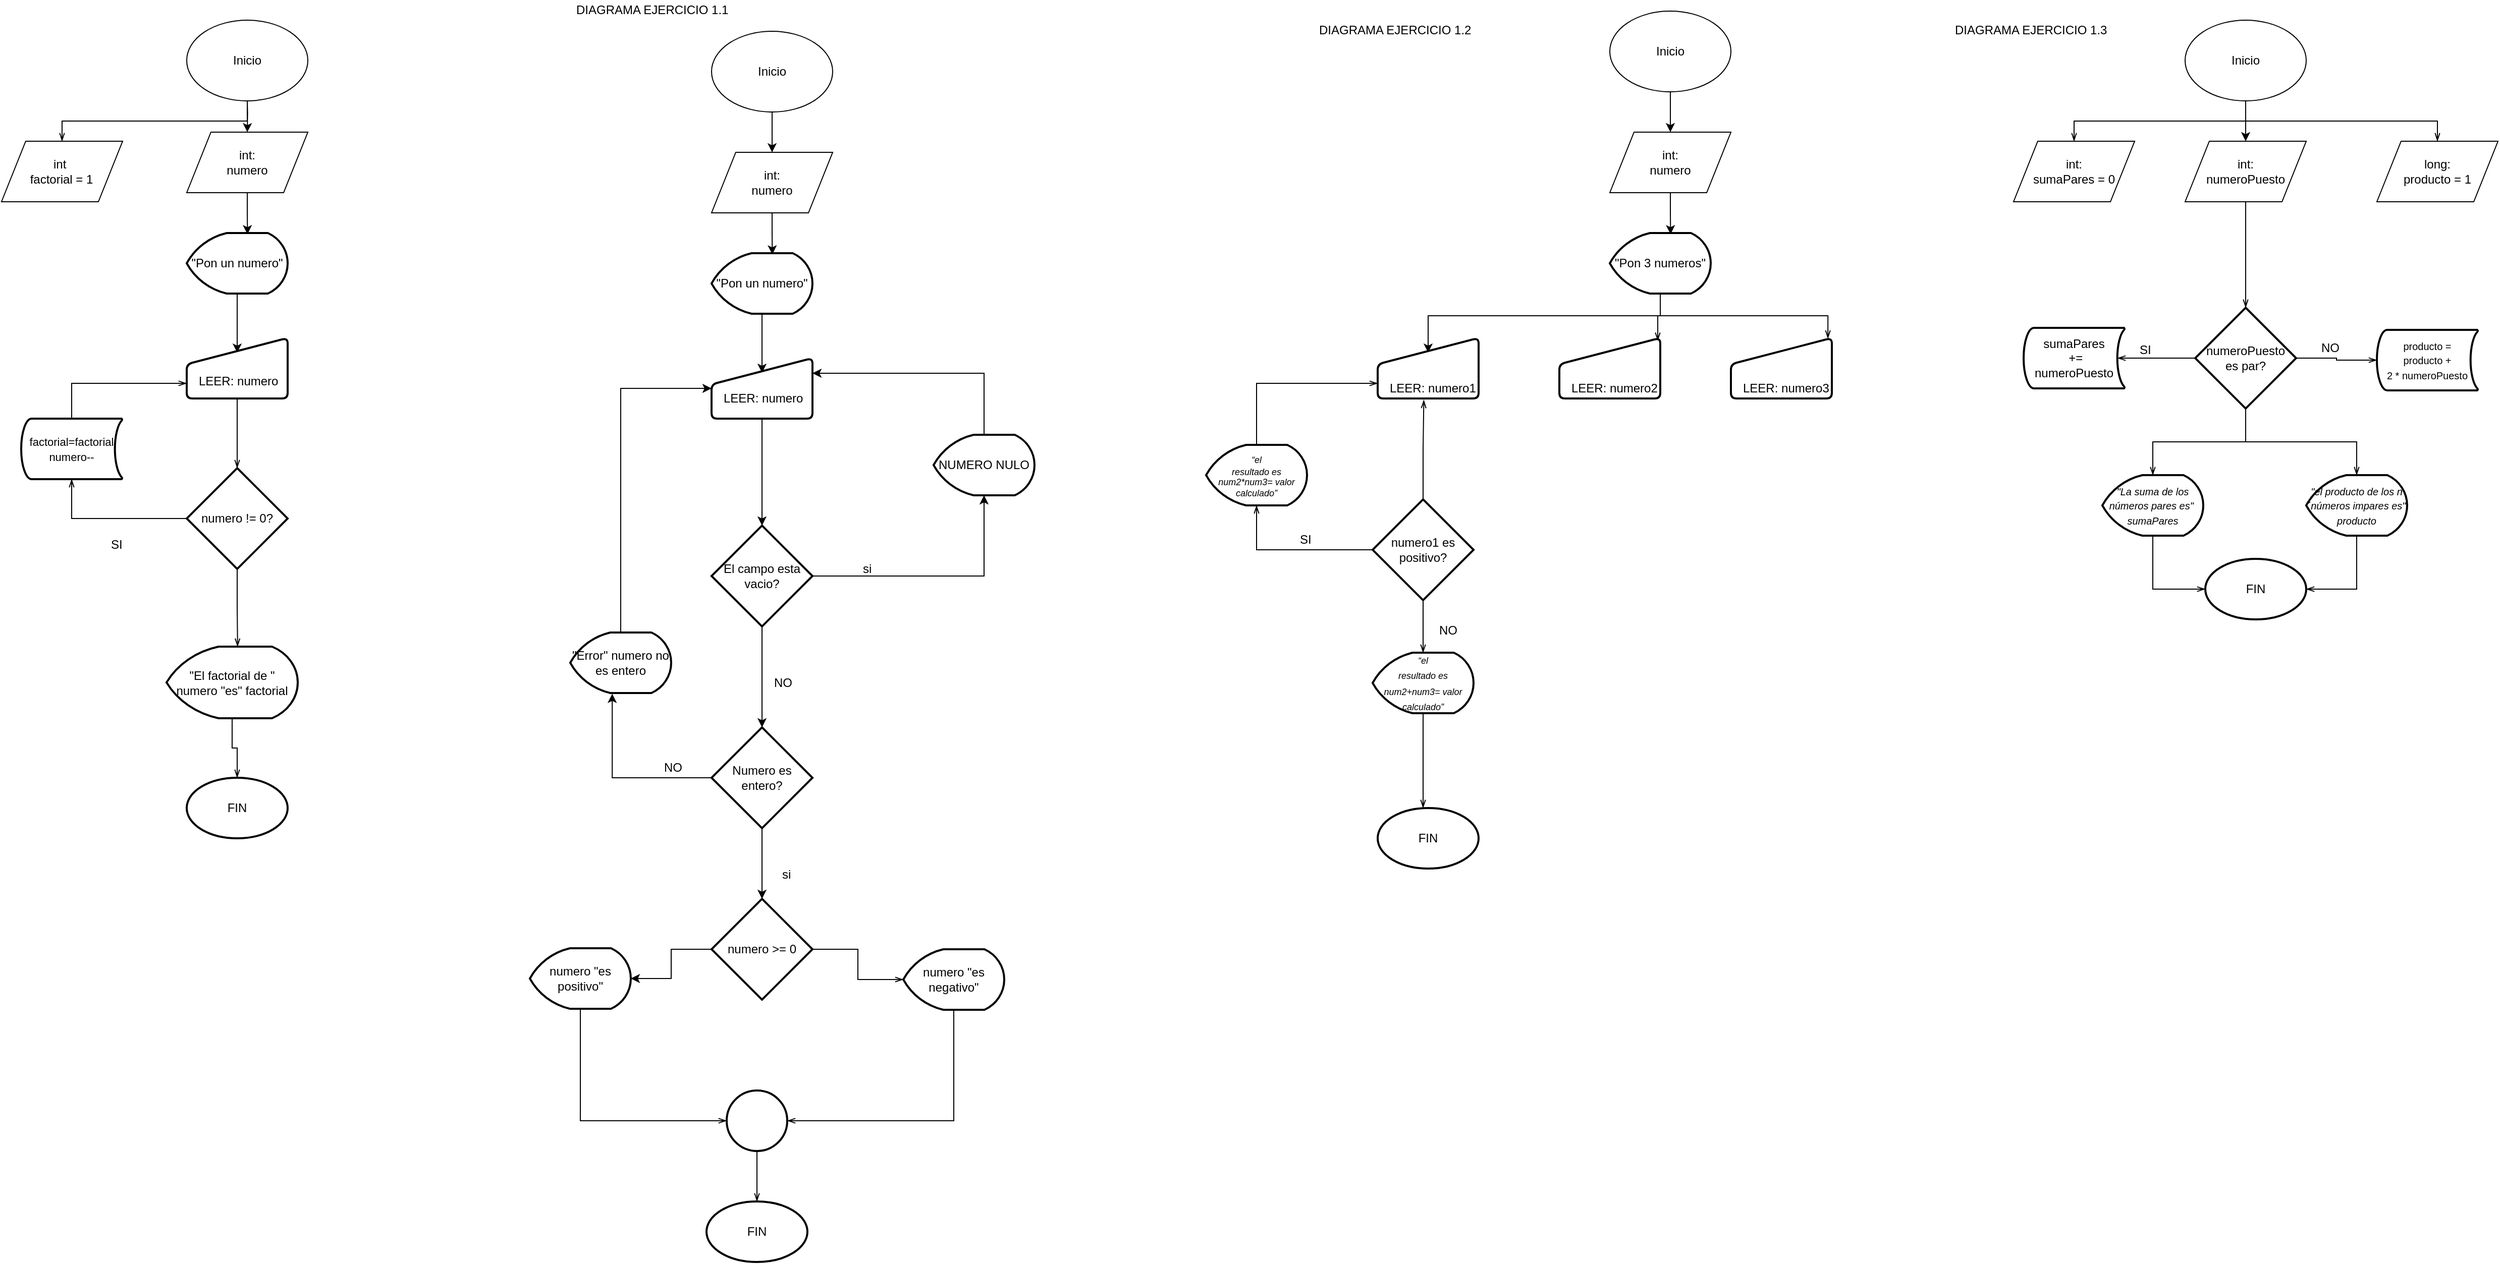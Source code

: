 <mxfile version="12.0.0" type="device" pages="1"><diagram id="m7AN1aVveCaaKC4Zd2rH" name="Página-1"><mxGraphModel dx="1919" dy="836" grid="0" gridSize="10" guides="1" tooltips="1" connect="1" arrows="1" fold="1" page="1" pageScale="1" pageWidth="827" pageHeight="1169" math="0" shadow="0"><root><mxCell id="0"/><mxCell id="1" parent="0"/><mxCell id="hXt9ZIvDTpuFz5wAOw79-3" style="edgeStyle=orthogonalEdgeStyle;rounded=0;orthogonalLoop=1;jettySize=auto;html=1;exitX=0.5;exitY=1;exitDx=0;exitDy=0;entryX=0.5;entryY=0;entryDx=0;entryDy=0;" edge="1" parent="1" source="hXt9ZIvDTpuFz5wAOw79-1" target="hXt9ZIvDTpuFz5wAOw79-2"><mxGeometry relative="1" as="geometry"/></mxCell><mxCell id="hXt9ZIvDTpuFz5wAOw79-1" value="Inicio" style="ellipse;whiteSpace=wrap;html=1;" vertex="1" parent="1"><mxGeometry x="380" y="230" width="120" height="80" as="geometry"/></mxCell><mxCell id="hXt9ZIvDTpuFz5wAOw79-5" style="edgeStyle=orthogonalEdgeStyle;rounded=0;orthogonalLoop=1;jettySize=auto;html=1;exitX=0.5;exitY=1;exitDx=0;exitDy=0;entryX=0.602;entryY=0.02;entryDx=0;entryDy=0;entryPerimeter=0;" edge="1" parent="1" source="hXt9ZIvDTpuFz5wAOw79-2" target="hXt9ZIvDTpuFz5wAOw79-4"><mxGeometry relative="1" as="geometry"/></mxCell><mxCell id="hXt9ZIvDTpuFz5wAOw79-2" value="int:&lt;br&gt;numero" style="shape=parallelogram;perimeter=parallelogramPerimeter;whiteSpace=wrap;html=1;" vertex="1" parent="1"><mxGeometry x="380" y="350" width="120" height="60" as="geometry"/></mxCell><mxCell id="hXt9ZIvDTpuFz5wAOw79-7" style="edgeStyle=orthogonalEdgeStyle;rounded=0;orthogonalLoop=1;jettySize=auto;html=1;exitX=0.5;exitY=1;exitDx=0;exitDy=0;exitPerimeter=0;entryX=0.5;entryY=0.243;entryDx=0;entryDy=0;entryPerimeter=0;" edge="1" parent="1" source="hXt9ZIvDTpuFz5wAOw79-4" target="hXt9ZIvDTpuFz5wAOw79-6"><mxGeometry relative="1" as="geometry"/></mxCell><mxCell id="hXt9ZIvDTpuFz5wAOw79-4" value="&quot;Pon un numero&quot;" style="strokeWidth=2;html=1;shape=mxgraph.flowchart.display;whiteSpace=wrap;" vertex="1" parent="1"><mxGeometry x="380" y="450" width="100" height="60" as="geometry"/></mxCell><mxCell id="hXt9ZIvDTpuFz5wAOw79-9" style="edgeStyle=orthogonalEdgeStyle;rounded=0;orthogonalLoop=1;jettySize=auto;html=1;exitX=0.5;exitY=1;exitDx=0;exitDy=0;entryX=0.5;entryY=0;entryDx=0;entryDy=0;entryPerimeter=0;" edge="1" parent="1" source="hXt9ZIvDTpuFz5wAOw79-6" target="hXt9ZIvDTpuFz5wAOw79-8"><mxGeometry relative="1" as="geometry"/></mxCell><mxCell id="hXt9ZIvDTpuFz5wAOw79-6" value="" style="verticalLabelPosition=bottom;verticalAlign=top;html=1;strokeWidth=2;shape=manualInput;whiteSpace=wrap;rounded=1;size=26;arcSize=11;" vertex="1" parent="1"><mxGeometry x="380" y="554" width="100" height="60" as="geometry"/></mxCell><mxCell id="hXt9ZIvDTpuFz5wAOw79-12" style="edgeStyle=orthogonalEdgeStyle;rounded=0;orthogonalLoop=1;jettySize=auto;html=1;exitX=1;exitY=0.5;exitDx=0;exitDy=0;exitPerimeter=0;entryX=0.5;entryY=1;entryDx=0;entryDy=0;entryPerimeter=0;" edge="1" parent="1" source="hXt9ZIvDTpuFz5wAOw79-8" target="hXt9ZIvDTpuFz5wAOw79-11"><mxGeometry relative="1" as="geometry"/></mxCell><mxCell id="hXt9ZIvDTpuFz5wAOw79-19" style="edgeStyle=orthogonalEdgeStyle;rounded=0;orthogonalLoop=1;jettySize=auto;html=1;exitX=0.5;exitY=1;exitDx=0;exitDy=0;exitPerimeter=0;entryX=0.5;entryY=0;entryDx=0;entryDy=0;entryPerimeter=0;" edge="1" parent="1" source="hXt9ZIvDTpuFz5wAOw79-8" target="hXt9ZIvDTpuFz5wAOw79-18"><mxGeometry relative="1" as="geometry"/></mxCell><mxCell id="hXt9ZIvDTpuFz5wAOw79-8" value="El campo esta vacio?" style="strokeWidth=2;html=1;shape=mxgraph.flowchart.decision;whiteSpace=wrap;" vertex="1" parent="1"><mxGeometry x="380" y="720" width="100" height="100" as="geometry"/></mxCell><mxCell id="hXt9ZIvDTpuFz5wAOw79-10" value="LEER: numero" style="text;html=1;resizable=0;points=[];autosize=1;align=left;verticalAlign=top;spacingTop=-4;" vertex="1" parent="1"><mxGeometry x="390" y="584" width="90" height="20" as="geometry"/></mxCell><mxCell id="hXt9ZIvDTpuFz5wAOw79-14" style="edgeStyle=orthogonalEdgeStyle;rounded=0;orthogonalLoop=1;jettySize=auto;html=1;exitX=0.5;exitY=0;exitDx=0;exitDy=0;exitPerimeter=0;entryX=1;entryY=0.25;entryDx=0;entryDy=0;" edge="1" parent="1" source="hXt9ZIvDTpuFz5wAOw79-11" target="hXt9ZIvDTpuFz5wAOw79-6"><mxGeometry relative="1" as="geometry"/></mxCell><mxCell id="hXt9ZIvDTpuFz5wAOw79-11" value="NUMERO NULO" style="strokeWidth=2;html=1;shape=mxgraph.flowchart.display;whiteSpace=wrap;" vertex="1" parent="1"><mxGeometry x="600" y="630" width="100" height="60" as="geometry"/></mxCell><mxCell id="hXt9ZIvDTpuFz5wAOw79-17" value="si" style="text;html=1;resizable=0;points=[];autosize=1;align=left;verticalAlign=top;spacingTop=-4;" vertex="1" parent="1"><mxGeometry x="528" y="753" width="20" height="20" as="geometry"/></mxCell><mxCell id="hXt9ZIvDTpuFz5wAOw79-22" style="edgeStyle=orthogonalEdgeStyle;rounded=0;orthogonalLoop=1;jettySize=auto;html=1;exitX=0;exitY=0.5;exitDx=0;exitDy=0;exitPerimeter=0;entryX=0.416;entryY=1.013;entryDx=0;entryDy=0;entryPerimeter=0;" edge="1" parent="1" source="hXt9ZIvDTpuFz5wAOw79-18" target="hXt9ZIvDTpuFz5wAOw79-21"><mxGeometry relative="1" as="geometry"/></mxCell><mxCell id="hXt9ZIvDTpuFz5wAOw79-26" style="edgeStyle=orthogonalEdgeStyle;rounded=0;orthogonalLoop=1;jettySize=auto;html=1;exitX=0.5;exitY=1;exitDx=0;exitDy=0;exitPerimeter=0;" edge="1" parent="1" source="hXt9ZIvDTpuFz5wAOw79-18" target="hXt9ZIvDTpuFz5wAOw79-25"><mxGeometry relative="1" as="geometry"/></mxCell><mxCell id="hXt9ZIvDTpuFz5wAOw79-18" value="Numero es entero?" style="strokeWidth=2;html=1;shape=mxgraph.flowchart.decision;whiteSpace=wrap;" vertex="1" parent="1"><mxGeometry x="380" y="920" width="100" height="100" as="geometry"/></mxCell><mxCell id="hXt9ZIvDTpuFz5wAOw79-20" value="NO" style="text;html=1;resizable=0;points=[];autosize=1;align=left;verticalAlign=top;spacingTop=-4;" vertex="1" parent="1"><mxGeometry x="440" y="866" width="30" height="20" as="geometry"/></mxCell><mxCell id="hXt9ZIvDTpuFz5wAOw79-24" style="edgeStyle=orthogonalEdgeStyle;rounded=0;orthogonalLoop=1;jettySize=auto;html=1;exitX=0.5;exitY=0;exitDx=0;exitDy=0;exitPerimeter=0;entryX=0;entryY=0.5;entryDx=0;entryDy=0;" edge="1" parent="1" source="hXt9ZIvDTpuFz5wAOw79-21" target="hXt9ZIvDTpuFz5wAOw79-6"><mxGeometry relative="1" as="geometry"/></mxCell><mxCell id="hXt9ZIvDTpuFz5wAOw79-21" value="&quot;Error&quot; numero no es entero" style="strokeWidth=2;html=1;shape=mxgraph.flowchart.display;whiteSpace=wrap;" vertex="1" parent="1"><mxGeometry x="240" y="826" width="100" height="60" as="geometry"/></mxCell><mxCell id="hXt9ZIvDTpuFz5wAOw79-23" value="NO" style="text;html=1;resizable=0;points=[];autosize=1;align=left;verticalAlign=top;spacingTop=-4;" vertex="1" parent="1"><mxGeometry x="331" y="950" width="30" height="20" as="geometry"/></mxCell><mxCell id="hXt9ZIvDTpuFz5wAOw79-31" style="edgeStyle=orthogonalEdgeStyle;rounded=0;orthogonalLoop=1;jettySize=auto;html=1;exitX=0;exitY=0.5;exitDx=0;exitDy=0;exitPerimeter=0;entryX=1;entryY=0.5;entryDx=0;entryDy=0;entryPerimeter=0;" edge="1" parent="1" source="hXt9ZIvDTpuFz5wAOw79-25" target="hXt9ZIvDTpuFz5wAOw79-28"><mxGeometry relative="1" as="geometry"/></mxCell><mxCell id="hXt9ZIvDTpuFz5wAOw79-32" style="edgeStyle=orthogonalEdgeStyle;rounded=0;orthogonalLoop=1;jettySize=auto;html=1;exitX=1;exitY=0.5;exitDx=0;exitDy=0;exitPerimeter=0;entryX=0;entryY=0.5;entryDx=0;entryDy=0;entryPerimeter=0;endArrow=openThin;endFill=0;" edge="1" parent="1" source="hXt9ZIvDTpuFz5wAOw79-25" target="hXt9ZIvDTpuFz5wAOw79-29"><mxGeometry relative="1" as="geometry"/></mxCell><mxCell id="hXt9ZIvDTpuFz5wAOw79-25" value="numero &amp;gt;= 0" style="strokeWidth=2;html=1;shape=mxgraph.flowchart.decision;whiteSpace=wrap;" vertex="1" parent="1"><mxGeometry x="380" y="1090" width="100" height="100" as="geometry"/></mxCell><mxCell id="hXt9ZIvDTpuFz5wAOw79-27" value="si" style="text;html=1;resizable=0;points=[];autosize=1;align=left;verticalAlign=top;spacingTop=-4;" vertex="1" parent="1"><mxGeometry x="448" y="1056" width="20" height="20" as="geometry"/></mxCell><mxCell id="hXt9ZIvDTpuFz5wAOw79-34" style="edgeStyle=orthogonalEdgeStyle;rounded=0;orthogonalLoop=1;jettySize=auto;html=1;exitX=0.5;exitY=1;exitDx=0;exitDy=0;exitPerimeter=0;entryX=0;entryY=0.5;entryDx=0;entryDy=0;entryPerimeter=0;endArrow=openThin;endFill=0;" edge="1" parent="1" source="hXt9ZIvDTpuFz5wAOw79-28" target="hXt9ZIvDTpuFz5wAOw79-33"><mxGeometry relative="1" as="geometry"/></mxCell><mxCell id="hXt9ZIvDTpuFz5wAOw79-28" value="numero &quot;es positivo&quot;" style="strokeWidth=2;html=1;shape=mxgraph.flowchart.display;whiteSpace=wrap;" vertex="1" parent="1"><mxGeometry x="200" y="1139" width="100" height="60" as="geometry"/></mxCell><mxCell id="hXt9ZIvDTpuFz5wAOw79-35" style="edgeStyle=orthogonalEdgeStyle;rounded=0;orthogonalLoop=1;jettySize=auto;html=1;exitX=0.5;exitY=1;exitDx=0;exitDy=0;exitPerimeter=0;entryX=1;entryY=0.5;entryDx=0;entryDy=0;entryPerimeter=0;endArrow=openThin;endFill=0;" edge="1" parent="1" source="hXt9ZIvDTpuFz5wAOw79-29" target="hXt9ZIvDTpuFz5wAOw79-33"><mxGeometry relative="1" as="geometry"/></mxCell><mxCell id="hXt9ZIvDTpuFz5wAOw79-29" value="numero &quot;es negativo&quot;" style="strokeWidth=2;html=1;shape=mxgraph.flowchart.display;whiteSpace=wrap;" vertex="1" parent="1"><mxGeometry x="570" y="1140" width="100" height="60" as="geometry"/></mxCell><mxCell id="hXt9ZIvDTpuFz5wAOw79-37" style="edgeStyle=orthogonalEdgeStyle;rounded=0;orthogonalLoop=1;jettySize=auto;html=1;exitX=0.5;exitY=1;exitDx=0;exitDy=0;exitPerimeter=0;entryX=0.5;entryY=0;entryDx=0;entryDy=0;entryPerimeter=0;endArrow=openThin;endFill=0;" edge="1" parent="1" source="hXt9ZIvDTpuFz5wAOw79-33" target="hXt9ZIvDTpuFz5wAOw79-36"><mxGeometry relative="1" as="geometry"/></mxCell><mxCell id="hXt9ZIvDTpuFz5wAOw79-33" value="" style="verticalLabelPosition=bottom;verticalAlign=top;html=1;strokeWidth=2;shape=mxgraph.flowchart.on-page_reference;" vertex="1" parent="1"><mxGeometry x="395" y="1280" width="60" height="60" as="geometry"/></mxCell><mxCell id="hXt9ZIvDTpuFz5wAOw79-36" value="FIN" style="strokeWidth=2;html=1;shape=mxgraph.flowchart.start_1;whiteSpace=wrap;" vertex="1" parent="1"><mxGeometry x="375" y="1390" width="100" height="60" as="geometry"/></mxCell><mxCell id="hXt9ZIvDTpuFz5wAOw79-38" value="DIAGRAMA EJERCICIO 1.1" style="text;html=1;resizable=0;points=[];autosize=1;align=left;verticalAlign=top;spacingTop=-4;" vertex="1" parent="1"><mxGeometry x="244" y="199" width="170" height="20" as="geometry"/></mxCell><mxCell id="hXt9ZIvDTpuFz5wAOw79-39" style="edgeStyle=orthogonalEdgeStyle;rounded=0;orthogonalLoop=1;jettySize=auto;html=1;exitX=0.5;exitY=1;exitDx=0;exitDy=0;entryX=0.5;entryY=0;entryDx=0;entryDy=0;" edge="1" parent="1" source="hXt9ZIvDTpuFz5wAOw79-40" target="hXt9ZIvDTpuFz5wAOw79-42"><mxGeometry relative="1" as="geometry"/></mxCell><mxCell id="hXt9ZIvDTpuFz5wAOw79-40" value="Inicio" style="ellipse;whiteSpace=wrap;html=1;" vertex="1" parent="1"><mxGeometry x="1270" y="210" width="120" height="80" as="geometry"/></mxCell><mxCell id="hXt9ZIvDTpuFz5wAOw79-41" style="edgeStyle=orthogonalEdgeStyle;rounded=0;orthogonalLoop=1;jettySize=auto;html=1;exitX=0.5;exitY=1;exitDx=0;exitDy=0;entryX=0.602;entryY=0.02;entryDx=0;entryDy=0;entryPerimeter=0;" edge="1" parent="1" source="hXt9ZIvDTpuFz5wAOw79-42" target="hXt9ZIvDTpuFz5wAOw79-44"><mxGeometry relative="1" as="geometry"/></mxCell><mxCell id="hXt9ZIvDTpuFz5wAOw79-42" value="int:&lt;br&gt;numero" style="shape=parallelogram;perimeter=parallelogramPerimeter;whiteSpace=wrap;html=1;" vertex="1" parent="1"><mxGeometry x="1270" y="330" width="120" height="60" as="geometry"/></mxCell><mxCell id="hXt9ZIvDTpuFz5wAOw79-43" style="edgeStyle=orthogonalEdgeStyle;rounded=0;orthogonalLoop=1;jettySize=auto;html=1;exitX=0.5;exitY=1;exitDx=0;exitDy=0;exitPerimeter=0;entryX=0.5;entryY=0.243;entryDx=0;entryDy=0;entryPerimeter=0;" edge="1" parent="1" source="hXt9ZIvDTpuFz5wAOw79-44" target="hXt9ZIvDTpuFz5wAOw79-45"><mxGeometry relative="1" as="geometry"/></mxCell><mxCell id="hXt9ZIvDTpuFz5wAOw79-53" style="edgeStyle=orthogonalEdgeStyle;rounded=0;orthogonalLoop=1;jettySize=auto;html=1;exitX=0.5;exitY=1;exitDx=0;exitDy=0;exitPerimeter=0;entryX=0.975;entryY=0.047;entryDx=0;entryDy=0;entryPerimeter=0;endArrow=openThin;endFill=0;" edge="1" parent="1" source="hXt9ZIvDTpuFz5wAOw79-44" target="hXt9ZIvDTpuFz5wAOw79-48"><mxGeometry relative="1" as="geometry"/></mxCell><mxCell id="hXt9ZIvDTpuFz5wAOw79-54" style="edgeStyle=orthogonalEdgeStyle;rounded=0;orthogonalLoop=1;jettySize=auto;html=1;exitX=0.5;exitY=1;exitDx=0;exitDy=0;exitPerimeter=0;entryX=0.961;entryY=0.01;entryDx=0;entryDy=0;entryPerimeter=0;endArrow=openThin;endFill=0;" edge="1" parent="1" source="hXt9ZIvDTpuFz5wAOw79-44" target="hXt9ZIvDTpuFz5wAOw79-50"><mxGeometry relative="1" as="geometry"/></mxCell><mxCell id="hXt9ZIvDTpuFz5wAOw79-44" value="&quot;Pon 3 numeros&quot;" style="strokeWidth=2;html=1;shape=mxgraph.flowchart.display;whiteSpace=wrap;" vertex="1" parent="1"><mxGeometry x="1270" y="430" width="100" height="60" as="geometry"/></mxCell><mxCell id="hXt9ZIvDTpuFz5wAOw79-45" value="" style="verticalLabelPosition=bottom;verticalAlign=top;html=1;strokeWidth=2;shape=manualInput;whiteSpace=wrap;rounded=1;size=26;arcSize=11;" vertex="1" parent="1"><mxGeometry x="1040" y="534" width="100" height="60" as="geometry"/></mxCell><mxCell id="hXt9ZIvDTpuFz5wAOw79-46" value="LEER: numero1" style="text;html=1;resizable=0;points=[];autosize=1;align=left;verticalAlign=top;spacingTop=-4;" vertex="1" parent="1"><mxGeometry x="1050" y="574" width="100" height="20" as="geometry"/></mxCell><mxCell id="hXt9ZIvDTpuFz5wAOw79-47" value="DIAGRAMA EJERCICIO 1.2" style="text;html=1;resizable=0;points=[];autosize=1;align=left;verticalAlign=top;spacingTop=-4;" vertex="1" parent="1"><mxGeometry x="980" y="219" width="170" height="20" as="geometry"/></mxCell><mxCell id="hXt9ZIvDTpuFz5wAOw79-48" value="" style="verticalLabelPosition=bottom;verticalAlign=top;html=1;strokeWidth=2;shape=manualInput;whiteSpace=wrap;rounded=1;size=26;arcSize=11;" vertex="1" parent="1"><mxGeometry x="1220" y="534" width="100" height="60" as="geometry"/></mxCell><mxCell id="hXt9ZIvDTpuFz5wAOw79-49" value="LEER: numero2" style="text;html=1;resizable=0;points=[];autosize=1;align=left;verticalAlign=top;spacingTop=-4;" vertex="1" parent="1"><mxGeometry x="1230" y="574" width="100" height="20" as="geometry"/></mxCell><mxCell id="hXt9ZIvDTpuFz5wAOw79-50" value="" style="verticalLabelPosition=bottom;verticalAlign=top;html=1;strokeWidth=2;shape=manualInput;whiteSpace=wrap;rounded=1;size=26;arcSize=11;" vertex="1" parent="1"><mxGeometry x="1390" y="534" width="100" height="60" as="geometry"/></mxCell><mxCell id="hXt9ZIvDTpuFz5wAOw79-51" value="LEER: numero3" style="text;html=1;resizable=0;points=[];autosize=1;align=left;verticalAlign=top;spacingTop=-4;" vertex="1" parent="1"><mxGeometry x="1400" y="574" width="100" height="20" as="geometry"/></mxCell><mxCell id="hXt9ZIvDTpuFz5wAOw79-57" style="edgeStyle=orthogonalEdgeStyle;rounded=0;orthogonalLoop=1;jettySize=auto;html=1;exitX=0;exitY=0.5;exitDx=0;exitDy=0;exitPerimeter=0;endArrow=openThin;endFill=0;entryX=0.5;entryY=1;entryDx=0;entryDy=0;entryPerimeter=0;" edge="1" parent="1" source="hXt9ZIvDTpuFz5wAOw79-55" target="hXt9ZIvDTpuFz5wAOw79-56"><mxGeometry relative="1" as="geometry"><mxPoint x="930" y="740.333" as="targetPoint"/></mxGeometry></mxCell><mxCell id="hXt9ZIvDTpuFz5wAOw79-62" style="edgeStyle=orthogonalEdgeStyle;rounded=0;orthogonalLoop=1;jettySize=auto;html=1;exitX=0.5;exitY=0;exitDx=0;exitDy=0;exitPerimeter=0;entryX=0.357;entryY=1.076;entryDx=0;entryDy=0;entryPerimeter=0;endArrow=openThin;endFill=0;" edge="1" parent="1" source="hXt9ZIvDTpuFz5wAOw79-55" target="hXt9ZIvDTpuFz5wAOw79-46"><mxGeometry relative="1" as="geometry"/></mxCell><mxCell id="hXt9ZIvDTpuFz5wAOw79-66" style="edgeStyle=orthogonalEdgeStyle;rounded=0;orthogonalLoop=1;jettySize=auto;html=1;exitX=0.5;exitY=1;exitDx=0;exitDy=0;exitPerimeter=0;entryX=0.5;entryY=0;entryDx=0;entryDy=0;entryPerimeter=0;endArrow=openThin;endFill=0;" edge="1" parent="1" source="hXt9ZIvDTpuFz5wAOw79-55" target="hXt9ZIvDTpuFz5wAOw79-64"><mxGeometry relative="1" as="geometry"/></mxCell><mxCell id="hXt9ZIvDTpuFz5wAOw79-55" value="numero1 es positivo?" style="strokeWidth=2;html=1;shape=mxgraph.flowchart.decision;whiteSpace=wrap;" vertex="1" parent="1"><mxGeometry x="1035" y="694" width="100" height="100" as="geometry"/></mxCell><mxCell id="hXt9ZIvDTpuFz5wAOw79-59" style="edgeStyle=orthogonalEdgeStyle;rounded=0;orthogonalLoop=1;jettySize=auto;html=1;exitX=0.5;exitY=0;exitDx=0;exitDy=0;exitPerimeter=0;entryX=0;entryY=0.75;entryDx=0;entryDy=0;endArrow=openThin;endFill=0;" edge="1" parent="1" source="hXt9ZIvDTpuFz5wAOw79-56" target="hXt9ZIvDTpuFz5wAOw79-45"><mxGeometry relative="1" as="geometry"/></mxCell><mxCell id="hXt9ZIvDTpuFz5wAOw79-56" value="&lt;div&gt;&lt;i style=&quot;font-size: 9px&quot;&gt;&lt;span style=&quot;line-height: 120% ; font-family: &amp;#34;calibri&amp;#34; , sans-serif&quot;&gt;“el&lt;/span&gt;&lt;/i&gt;&lt;/div&gt;&lt;i style=&quot;font-size: 9px&quot;&gt;&lt;div&gt;&lt;i&gt;&lt;span style=&quot;line-height: 120% ; font-family: &amp;#34;calibri&amp;#34; , sans-serif&quot;&gt;resultado es num2*num3= valor calculado”&lt;/span&gt;&lt;/i&gt;&lt;/div&gt;&lt;/i&gt;" style="strokeWidth=2;html=1;shape=mxgraph.flowchart.display;whiteSpace=wrap;align=center;" vertex="1" parent="1"><mxGeometry x="870" y="640" width="100" height="60" as="geometry"/></mxCell><mxCell id="hXt9ZIvDTpuFz5wAOw79-61" value="SI" style="text;html=1;resizable=0;points=[];autosize=1;align=left;verticalAlign=top;spacingTop=-4;" vertex="1" parent="1"><mxGeometry x="961" y="724" width="30" height="20" as="geometry"/></mxCell><mxCell id="hXt9ZIvDTpuFz5wAOw79-69" style="edgeStyle=orthogonalEdgeStyle;rounded=0;orthogonalLoop=1;jettySize=auto;html=1;exitX=0.5;exitY=1;exitDx=0;exitDy=0;exitPerimeter=0;entryX=0.45;entryY=-0.001;entryDx=0;entryDy=0;entryPerimeter=0;endArrow=openThin;endFill=0;" edge="1" parent="1" source="hXt9ZIvDTpuFz5wAOw79-64" target="hXt9ZIvDTpuFz5wAOw79-68"><mxGeometry relative="1" as="geometry"/></mxCell><mxCell id="hXt9ZIvDTpuFz5wAOw79-64" value="&lt;i&gt;&lt;span style=&quot;line-height: 120% ; font-family: &amp;#34;calibri&amp;#34; , sans-serif&quot;&gt;&lt;font style=&quot;font-size: 9px&quot;&gt;“el&lt;br/&gt;resultado es num2+num3= valor calculado”&lt;/font&gt;&lt;/span&gt;&lt;/i&gt;" style="strokeWidth=2;html=1;shape=mxgraph.flowchart.display;whiteSpace=wrap;align=center;" vertex="1" parent="1"><mxGeometry x="1035" y="846" width="100" height="60" as="geometry"/></mxCell><mxCell id="hXt9ZIvDTpuFz5wAOw79-67" value="NO" style="text;html=1;resizable=0;points=[];autosize=1;align=left;verticalAlign=top;spacingTop=-4;" vertex="1" parent="1"><mxGeometry x="1099" y="814" width="30" height="20" as="geometry"/></mxCell><mxCell id="hXt9ZIvDTpuFz5wAOw79-68" value="FIN" style="strokeWidth=2;html=1;shape=mxgraph.flowchart.start_1;whiteSpace=wrap;" vertex="1" parent="1"><mxGeometry x="1040" y="1000" width="100" height="60" as="geometry"/></mxCell><mxCell id="hXt9ZIvDTpuFz5wAOw79-70" style="edgeStyle=orthogonalEdgeStyle;rounded=0;orthogonalLoop=1;jettySize=auto;html=1;exitX=0.5;exitY=1;exitDx=0;exitDy=0;entryX=0.5;entryY=0;entryDx=0;entryDy=0;" edge="1" parent="1" source="hXt9ZIvDTpuFz5wAOw79-71" target="hXt9ZIvDTpuFz5wAOw79-72"><mxGeometry relative="1" as="geometry"/></mxCell><mxCell id="hXt9ZIvDTpuFz5wAOw79-75" style="edgeStyle=orthogonalEdgeStyle;rounded=0;orthogonalLoop=1;jettySize=auto;html=1;exitX=0.5;exitY=1;exitDx=0;exitDy=0;entryX=0.5;entryY=0;entryDx=0;entryDy=0;endArrow=openThin;endFill=0;" edge="1" parent="1" source="hXt9ZIvDTpuFz5wAOw79-71" target="hXt9ZIvDTpuFz5wAOw79-73"><mxGeometry relative="1" as="geometry"/></mxCell><mxCell id="hXt9ZIvDTpuFz5wAOw79-76" style="edgeStyle=orthogonalEdgeStyle;rounded=0;orthogonalLoop=1;jettySize=auto;html=1;exitX=0.5;exitY=1;exitDx=0;exitDy=0;entryX=0.5;entryY=0;entryDx=0;entryDy=0;endArrow=openThin;endFill=0;" edge="1" parent="1" source="hXt9ZIvDTpuFz5wAOw79-71" target="hXt9ZIvDTpuFz5wAOw79-74"><mxGeometry relative="1" as="geometry"/></mxCell><mxCell id="hXt9ZIvDTpuFz5wAOw79-71" value="Inicio" style="ellipse;whiteSpace=wrap;html=1;" vertex="1" parent="1"><mxGeometry x="1840" y="219" width="120" height="80" as="geometry"/></mxCell><mxCell id="hXt9ZIvDTpuFz5wAOw79-78" style="edgeStyle=orthogonalEdgeStyle;rounded=0;orthogonalLoop=1;jettySize=auto;html=1;exitX=0.5;exitY=1;exitDx=0;exitDy=0;entryX=0.5;entryY=0;entryDx=0;entryDy=0;entryPerimeter=0;endArrow=openThin;endFill=0;" edge="1" parent="1" source="hXt9ZIvDTpuFz5wAOw79-72" target="hXt9ZIvDTpuFz5wAOw79-77"><mxGeometry relative="1" as="geometry"/></mxCell><mxCell id="hXt9ZIvDTpuFz5wAOw79-72" value="int:&lt;br&gt;numeroPuesto" style="shape=parallelogram;perimeter=parallelogramPerimeter;whiteSpace=wrap;html=1;" vertex="1" parent="1"><mxGeometry x="1840" y="339" width="120" height="60" as="geometry"/></mxCell><mxCell id="hXt9ZIvDTpuFz5wAOw79-73" value="int:&lt;br&gt;sumaPares = 0" style="shape=parallelogram;perimeter=parallelogramPerimeter;whiteSpace=wrap;html=1;" vertex="1" parent="1"><mxGeometry x="1670" y="339" width="120" height="60" as="geometry"/></mxCell><mxCell id="hXt9ZIvDTpuFz5wAOw79-74" value="long:&lt;br&gt;producto = 1" style="shape=parallelogram;perimeter=parallelogramPerimeter;whiteSpace=wrap;html=1;" vertex="1" parent="1"><mxGeometry x="2030" y="339" width="120" height="60" as="geometry"/></mxCell><mxCell id="hXt9ZIvDTpuFz5wAOw79-81" style="edgeStyle=orthogonalEdgeStyle;rounded=0;orthogonalLoop=1;jettySize=auto;html=1;exitX=0;exitY=0.5;exitDx=0;exitDy=0;exitPerimeter=0;entryX=0.93;entryY=0.5;entryDx=0;entryDy=0;entryPerimeter=0;endArrow=openThin;endFill=0;" edge="1" parent="1" source="hXt9ZIvDTpuFz5wAOw79-77" target="hXt9ZIvDTpuFz5wAOw79-80"><mxGeometry relative="1" as="geometry"/></mxCell><mxCell id="hXt9ZIvDTpuFz5wAOw79-84" style="edgeStyle=orthogonalEdgeStyle;rounded=0;orthogonalLoop=1;jettySize=auto;html=1;exitX=1;exitY=0.5;exitDx=0;exitDy=0;exitPerimeter=0;entryX=0;entryY=0.5;entryDx=0;entryDy=0;entryPerimeter=0;endArrow=openThin;endFill=0;" edge="1" parent="1" source="hXt9ZIvDTpuFz5wAOw79-77" target="hXt9ZIvDTpuFz5wAOw79-83"><mxGeometry relative="1" as="geometry"/></mxCell><mxCell id="hXt9ZIvDTpuFz5wAOw79-88" style="edgeStyle=orthogonalEdgeStyle;rounded=0;orthogonalLoop=1;jettySize=auto;html=1;exitX=0.5;exitY=1;exitDx=0;exitDy=0;exitPerimeter=0;entryX=0.5;entryY=0;entryDx=0;entryDy=0;entryPerimeter=0;endArrow=openThin;endFill=0;" edge="1" parent="1" source="hXt9ZIvDTpuFz5wAOw79-77" target="hXt9ZIvDTpuFz5wAOw79-87"><mxGeometry relative="1" as="geometry"/></mxCell><mxCell id="hXt9ZIvDTpuFz5wAOw79-90" style="edgeStyle=orthogonalEdgeStyle;rounded=0;orthogonalLoop=1;jettySize=auto;html=1;exitX=0.5;exitY=1;exitDx=0;exitDy=0;exitPerimeter=0;entryX=0.5;entryY=0;entryDx=0;entryDy=0;entryPerimeter=0;endArrow=openThin;endFill=0;" edge="1" parent="1" source="hXt9ZIvDTpuFz5wAOw79-77" target="hXt9ZIvDTpuFz5wAOw79-89"><mxGeometry relative="1" as="geometry"/></mxCell><mxCell id="hXt9ZIvDTpuFz5wAOw79-77" value="numeroPuesto&lt;br&gt;es par?" style="strokeWidth=2;html=1;shape=mxgraph.flowchart.decision;whiteSpace=wrap;" vertex="1" parent="1"><mxGeometry x="1850" y="504" width="100" height="100" as="geometry"/></mxCell><mxCell id="hXt9ZIvDTpuFz5wAOw79-80" value="sumaPares&lt;br&gt;&amp;nbsp;+= numeroPuesto" style="strokeWidth=2;html=1;shape=mxgraph.flowchart.stored_data;whiteSpace=wrap;" vertex="1" parent="1"><mxGeometry x="1680" y="524" width="100" height="60" as="geometry"/></mxCell><mxCell id="hXt9ZIvDTpuFz5wAOw79-82" value="SI" style="text;html=1;resizable=0;points=[];autosize=1;align=left;verticalAlign=top;spacingTop=-4;" vertex="1" parent="1"><mxGeometry x="1793" y="536" width="30" height="20" as="geometry"/></mxCell><mxCell id="hXt9ZIvDTpuFz5wAOw79-83" value="&lt;font style=&quot;font-size: 10px&quot;&gt;producto =&lt;br&gt;producto + &lt;br&gt;2 * numeroPuesto&lt;/font&gt;" style="strokeWidth=2;html=1;shape=mxgraph.flowchart.stored_data;whiteSpace=wrap;" vertex="1" parent="1"><mxGeometry x="2030" y="526" width="100" height="60" as="geometry"/></mxCell><mxCell id="hXt9ZIvDTpuFz5wAOw79-85" value="NO" style="text;html=1;resizable=0;points=[];autosize=1;align=left;verticalAlign=top;spacingTop=-4;" vertex="1" parent="1"><mxGeometry x="1973" y="534" width="30" height="20" as="geometry"/></mxCell><mxCell id="hXt9ZIvDTpuFz5wAOw79-93" style="edgeStyle=orthogonalEdgeStyle;rounded=0;orthogonalLoop=1;jettySize=auto;html=1;exitX=0.5;exitY=1;exitDx=0;exitDy=0;exitPerimeter=0;entryX=0;entryY=0.5;entryDx=0;entryDy=0;entryPerimeter=0;endArrow=openThin;endFill=0;" edge="1" parent="1" source="hXt9ZIvDTpuFz5wAOw79-87" target="hXt9ZIvDTpuFz5wAOw79-91"><mxGeometry relative="1" as="geometry"/></mxCell><mxCell id="hXt9ZIvDTpuFz5wAOw79-87" value="&lt;div&gt;&lt;font face=&quot;calibri, sans-serif&quot; size=&quot;1&quot;&gt;&lt;i&gt;&quot;La suma de los números pares es&quot;&amp;nbsp;&lt;/i&gt;&lt;/font&gt;&lt;/div&gt;&lt;div&gt;&lt;font face=&quot;calibri, sans-serif&quot; size=&quot;1&quot;&gt;&lt;i&gt;sumaPares&lt;/i&gt;&lt;/font&gt;&lt;/div&gt;" style="strokeWidth=2;html=1;shape=mxgraph.flowchart.display;whiteSpace=wrap;align=center;" vertex="1" parent="1"><mxGeometry x="1758" y="670" width="100" height="60" as="geometry"/></mxCell><mxCell id="hXt9ZIvDTpuFz5wAOw79-92" style="edgeStyle=orthogonalEdgeStyle;rounded=0;orthogonalLoop=1;jettySize=auto;html=1;exitX=0.5;exitY=1;exitDx=0;exitDy=0;exitPerimeter=0;entryX=1;entryY=0.5;entryDx=0;entryDy=0;entryPerimeter=0;endArrow=openThin;endFill=0;" edge="1" parent="1" source="hXt9ZIvDTpuFz5wAOw79-89" target="hXt9ZIvDTpuFz5wAOw79-91"><mxGeometry relative="1" as="geometry"/></mxCell><mxCell id="hXt9ZIvDTpuFz5wAOw79-89" value="&lt;div&gt;&lt;i style=&quot;font-family: &amp;#34;calibri&amp;#34; , sans-serif ; font-size: x-small&quot;&gt;&quot;el producto de los n´números impares es&quot;&lt;/i&gt;&lt;/div&gt;&lt;div&gt;&lt;font face=&quot;calibri, sans-serif&quot; size=&quot;1&quot;&gt;&lt;i&gt;producto&lt;/i&gt;&lt;/font&gt;&lt;/div&gt;" style="strokeWidth=2;html=1;shape=mxgraph.flowchart.display;whiteSpace=wrap;align=center;" vertex="1" parent="1"><mxGeometry x="1960" y="670" width="100" height="60" as="geometry"/></mxCell><mxCell id="hXt9ZIvDTpuFz5wAOw79-91" value="FIN" style="strokeWidth=2;html=1;shape=mxgraph.flowchart.start_1;whiteSpace=wrap;" vertex="1" parent="1"><mxGeometry x="1860" y="753" width="100" height="60" as="geometry"/></mxCell><mxCell id="hXt9ZIvDTpuFz5wAOw79-94" value="DIAGRAMA EJERCICIO 1.3" style="text;html=1;resizable=0;points=[];autosize=1;align=left;verticalAlign=top;spacingTop=-4;" vertex="1" parent="1"><mxGeometry x="1610" y="219" width="161" height="14" as="geometry"/></mxCell><mxCell id="hXt9ZIvDTpuFz5wAOw79-102" style="edgeStyle=orthogonalEdgeStyle;rounded=0;orthogonalLoop=1;jettySize=auto;html=1;exitX=0.5;exitY=1;exitDx=0;exitDy=0;entryX=0.5;entryY=0;entryDx=0;entryDy=0;" edge="1" parent="1" target="hXt9ZIvDTpuFz5wAOw79-104"><mxGeometry relative="1" as="geometry"><mxPoint x="-80.235" y="289.882" as="sourcePoint"/></mxGeometry></mxCell><mxCell id="hXt9ZIvDTpuFz5wAOw79-103" style="edgeStyle=orthogonalEdgeStyle;rounded=0;orthogonalLoop=1;jettySize=auto;html=1;exitX=0.5;exitY=1;exitDx=0;exitDy=0;entryX=0.602;entryY=0.02;entryDx=0;entryDy=0;entryPerimeter=0;" edge="1" parent="1" source="hXt9ZIvDTpuFz5wAOw79-104" target="hXt9ZIvDTpuFz5wAOw79-106"><mxGeometry relative="1" as="geometry"/></mxCell><mxCell id="hXt9ZIvDTpuFz5wAOw79-104" value="int:&lt;br&gt;numero" style="shape=parallelogram;perimeter=parallelogramPerimeter;whiteSpace=wrap;html=1;" vertex="1" parent="1"><mxGeometry x="-140" y="330" width="120" height="60" as="geometry"/></mxCell><mxCell id="hXt9ZIvDTpuFz5wAOw79-105" style="edgeStyle=orthogonalEdgeStyle;rounded=0;orthogonalLoop=1;jettySize=auto;html=1;exitX=0.5;exitY=1;exitDx=0;exitDy=0;exitPerimeter=0;entryX=0.5;entryY=0.243;entryDx=0;entryDy=0;entryPerimeter=0;" edge="1" parent="1" source="hXt9ZIvDTpuFz5wAOw79-106" target="hXt9ZIvDTpuFz5wAOw79-107"><mxGeometry relative="1" as="geometry"/></mxCell><mxCell id="hXt9ZIvDTpuFz5wAOw79-106" value="&quot;Pon un numero&quot;" style="strokeWidth=2;html=1;shape=mxgraph.flowchart.display;whiteSpace=wrap;" vertex="1" parent="1"><mxGeometry x="-140" y="430" width="100" height="60" as="geometry"/></mxCell><mxCell id="hXt9ZIvDTpuFz5wAOw79-114" style="edgeStyle=orthogonalEdgeStyle;rounded=0;orthogonalLoop=1;jettySize=auto;html=1;exitX=0.5;exitY=1;exitDx=0;exitDy=0;entryX=0.5;entryY=0;entryDx=0;entryDy=0;entryPerimeter=0;endArrow=openThin;endFill=0;" edge="1" parent="1" source="hXt9ZIvDTpuFz5wAOw79-107" target="hXt9ZIvDTpuFz5wAOw79-113"><mxGeometry relative="1" as="geometry"/></mxCell><mxCell id="hXt9ZIvDTpuFz5wAOw79-107" value="" style="verticalLabelPosition=bottom;verticalAlign=top;html=1;strokeWidth=2;shape=manualInput;whiteSpace=wrap;rounded=1;size=26;arcSize=11;" vertex="1" parent="1"><mxGeometry x="-140" y="534" width="100" height="60" as="geometry"/></mxCell><mxCell id="hXt9ZIvDTpuFz5wAOw79-108" value="LEER: numero" style="text;html=1;resizable=0;points=[];autosize=1;align=left;verticalAlign=top;spacingTop=-4;" vertex="1" parent="1"><mxGeometry x="-130" y="566.5" width="90" height="20" as="geometry"/></mxCell><mxCell id="hXt9ZIvDTpuFz5wAOw79-112" style="edgeStyle=orthogonalEdgeStyle;rounded=0;orthogonalLoop=1;jettySize=auto;html=1;exitX=0.5;exitY=1;exitDx=0;exitDy=0;entryX=0.5;entryY=0;entryDx=0;entryDy=0;endArrow=openThin;endFill=0;" edge="1" parent="1" source="hXt9ZIvDTpuFz5wAOw79-110" target="hXt9ZIvDTpuFz5wAOw79-111"><mxGeometry relative="1" as="geometry"/></mxCell><mxCell id="hXt9ZIvDTpuFz5wAOw79-110" value="Inicio" style="ellipse;whiteSpace=wrap;html=1;" vertex="1" parent="1"><mxGeometry x="-140" y="219" width="120" height="80" as="geometry"/></mxCell><mxCell id="hXt9ZIvDTpuFz5wAOw79-111" value="int&amp;nbsp;&lt;br&gt;factorial = 1" style="shape=parallelogram;perimeter=parallelogramPerimeter;whiteSpace=wrap;html=1;" vertex="1" parent="1"><mxGeometry x="-323.529" y="339" width="120" height="60" as="geometry"/></mxCell><mxCell id="hXt9ZIvDTpuFz5wAOw79-116" style="edgeStyle=orthogonalEdgeStyle;rounded=0;orthogonalLoop=1;jettySize=auto;html=1;exitX=0;exitY=0.5;exitDx=0;exitDy=0;exitPerimeter=0;entryX=0.5;entryY=1;entryDx=0;entryDy=0;entryPerimeter=0;endArrow=openThin;endFill=0;" edge="1" parent="1" source="hXt9ZIvDTpuFz5wAOw79-113" target="hXt9ZIvDTpuFz5wAOw79-115"><mxGeometry relative="1" as="geometry"/></mxCell><mxCell id="hXt9ZIvDTpuFz5wAOw79-120" style="edgeStyle=orthogonalEdgeStyle;rounded=0;orthogonalLoop=1;jettySize=auto;html=1;exitX=0.5;exitY=1;exitDx=0;exitDy=0;exitPerimeter=0;endArrow=openThin;endFill=0;" edge="1" parent="1" source="hXt9ZIvDTpuFz5wAOw79-113"><mxGeometry relative="1" as="geometry"><mxPoint x="-89.588" y="840" as="targetPoint"/></mxGeometry></mxCell><mxCell id="hXt9ZIvDTpuFz5wAOw79-113" value="numero != 0?" style="strokeWidth=2;html=1;shape=mxgraph.flowchart.decision;whiteSpace=wrap;" vertex="1" parent="1"><mxGeometry x="-140" y="663" width="100" height="100" as="geometry"/></mxCell><mxCell id="hXt9ZIvDTpuFz5wAOw79-119" style="edgeStyle=orthogonalEdgeStyle;rounded=0;orthogonalLoop=1;jettySize=auto;html=1;exitX=0.5;exitY=0;exitDx=0;exitDy=0;exitPerimeter=0;entryX=0;entryY=0.75;entryDx=0;entryDy=0;endArrow=openThin;endFill=0;" edge="1" parent="1" source="hXt9ZIvDTpuFz5wAOw79-115" target="hXt9ZIvDTpuFz5wAOw79-107"><mxGeometry relative="1" as="geometry"/></mxCell><mxCell id="hXt9ZIvDTpuFz5wAOw79-115" value="&lt;font style=&quot;font-size: 11px&quot;&gt;factorial=factorial&lt;br&gt;numero--&lt;br&gt;&lt;/font&gt;" style="strokeWidth=2;html=1;shape=mxgraph.flowchart.stored_data;whiteSpace=wrap;" vertex="1" parent="1"><mxGeometry x="-304" y="614" width="100" height="60" as="geometry"/></mxCell><mxCell id="hXt9ZIvDTpuFz5wAOw79-118" value="SI" style="text;html=1;resizable=0;points=[];autosize=1;align=left;verticalAlign=top;spacingTop=-4;" vertex="1" parent="1"><mxGeometry x="-217" y="729" width="30" height="20" as="geometry"/></mxCell><mxCell id="hXt9ZIvDTpuFz5wAOw79-123" style="edgeStyle=orthogonalEdgeStyle;rounded=0;orthogonalLoop=1;jettySize=auto;html=1;exitX=0.5;exitY=1;exitDx=0;exitDy=0;exitPerimeter=0;entryX=0.5;entryY=0;entryDx=0;entryDy=0;entryPerimeter=0;endArrow=openThin;endFill=0;" edge="1" parent="1" source="hXt9ZIvDTpuFz5wAOw79-121" target="hXt9ZIvDTpuFz5wAOw79-122"><mxGeometry relative="1" as="geometry"/></mxCell><mxCell id="hXt9ZIvDTpuFz5wAOw79-121" value="&lt;font style=&quot;font-size: 12px&quot;&gt;&quot;El factorial de &quot; numero &quot;es&quot; factorial&lt;/font&gt;" style="strokeWidth=2;html=1;shape=mxgraph.flowchart.display;whiteSpace=wrap;" vertex="1" parent="1"><mxGeometry x="-160" y="840" width="130" height="71" as="geometry"/></mxCell><mxCell id="hXt9ZIvDTpuFz5wAOw79-122" value="FIN" style="strokeWidth=2;html=1;shape=mxgraph.flowchart.start_1;whiteSpace=wrap;" vertex="1" parent="1"><mxGeometry x="-140" y="970" width="100" height="60" as="geometry"/></mxCell></root></mxGraphModel></diagram></mxfile>